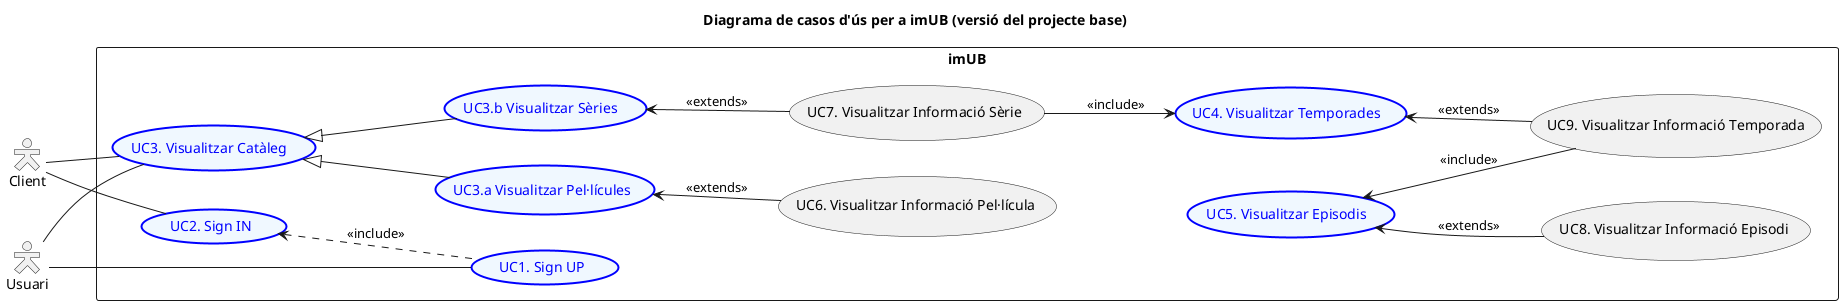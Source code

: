 @startuml
left to right direction
skinparam packageStyle rect
skinparam actorStyle Hollow

title Diagrama de casos d'ús per a imUB (versió del projecte base)

actor Usuari as usuari
actor Client as client

rectangle imUB {

usecase (UC1. Sign UP)  as UC1 #aliceblue;line:blue;line.bold;text:blue
usecase (UC2. Sign IN) as UC2  #aliceblue;line:blue;line.bold;text:blue
usecase (UC3. Visualitzar Catàleg ) as UC3  #aliceblue;line:blue;line.bold;text:blue
usecase (UC3.a Visualitzar Pel·lícules) as UC32 #aliceblue;line:blue;line.bold;text:blue
usecase (UC3.b Visualitzar Sèries ) as UC31 #aliceblue;line:blue;line.bold;text:blue
usecase (UC4. Visualitzar Temporades ) as UC4 #aliceblue;line:blue;line.bold;text:blue
usecase (UC5. Visualitzar Episodis ) as UC5 #aliceblue;line:blue;line.bold;text:blue

usecase (UC6. Visualitzar Informació Pel·lícula ) as UC6
usecase (UC7. Visualitzar Informació Sèrie ) as UC7
usecase (UC8. Visualitzar Informació Episodi ) as UC8
usecase (UC9. Visualitzar Informació Temporada) as UC9


client - UC2

UC1 -up.> UC2 : <<include>>

UC3 <|-- UC31
UC3 <|-- UC32


UC7 --> UC4: <<include>>


UC31 <-- UC7 : <<extends>>
UC32 <-- UC6 : <<extends>>
UC5 <-- UC9 : <<include>>
UC5 <-- UC8 : <<extends>>
UC4 <-- UC9 : <<extends>>

client -- UC3
usuari -- UC3
usuari -- UC1


}



@enduml


